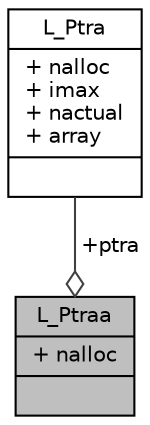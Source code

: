 digraph "L_Ptraa"
{
 // LATEX_PDF_SIZE
  edge [fontname="Helvetica",fontsize="10",labelfontname="Helvetica",labelfontsize="10"];
  node [fontname="Helvetica",fontsize="10",shape=record];
  Node1 [label="{L_Ptraa\n|+ nalloc\l|}",height=0.2,width=0.4,color="black", fillcolor="grey75", style="filled", fontcolor="black",tooltip=" "];
  Node2 -> Node1 [color="grey25",fontsize="10",style="solid",label=" +ptra" ,arrowhead="odiamond",fontname="Helvetica"];
  Node2 [label="{L_Ptra\n|+ nalloc\l+ imax\l+ nactual\l+ array\l|}",height=0.2,width=0.4,color="black", fillcolor="white", style="filled",URL="$struct_l___ptra.html",tooltip=" "];
}

